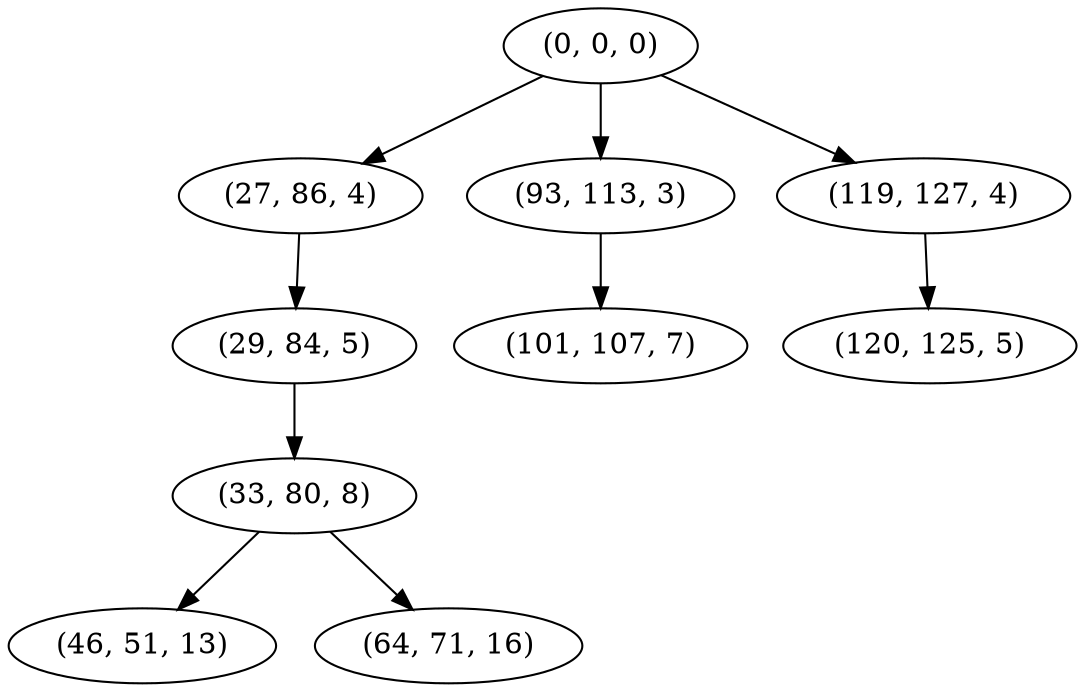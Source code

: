 digraph tree {
    "(0, 0, 0)";
    "(27, 86, 4)";
    "(29, 84, 5)";
    "(33, 80, 8)";
    "(46, 51, 13)";
    "(64, 71, 16)";
    "(93, 113, 3)";
    "(101, 107, 7)";
    "(119, 127, 4)";
    "(120, 125, 5)";
    "(0, 0, 0)" -> "(27, 86, 4)";
    "(0, 0, 0)" -> "(93, 113, 3)";
    "(0, 0, 0)" -> "(119, 127, 4)";
    "(27, 86, 4)" -> "(29, 84, 5)";
    "(29, 84, 5)" -> "(33, 80, 8)";
    "(33, 80, 8)" -> "(46, 51, 13)";
    "(33, 80, 8)" -> "(64, 71, 16)";
    "(93, 113, 3)" -> "(101, 107, 7)";
    "(119, 127, 4)" -> "(120, 125, 5)";
}
